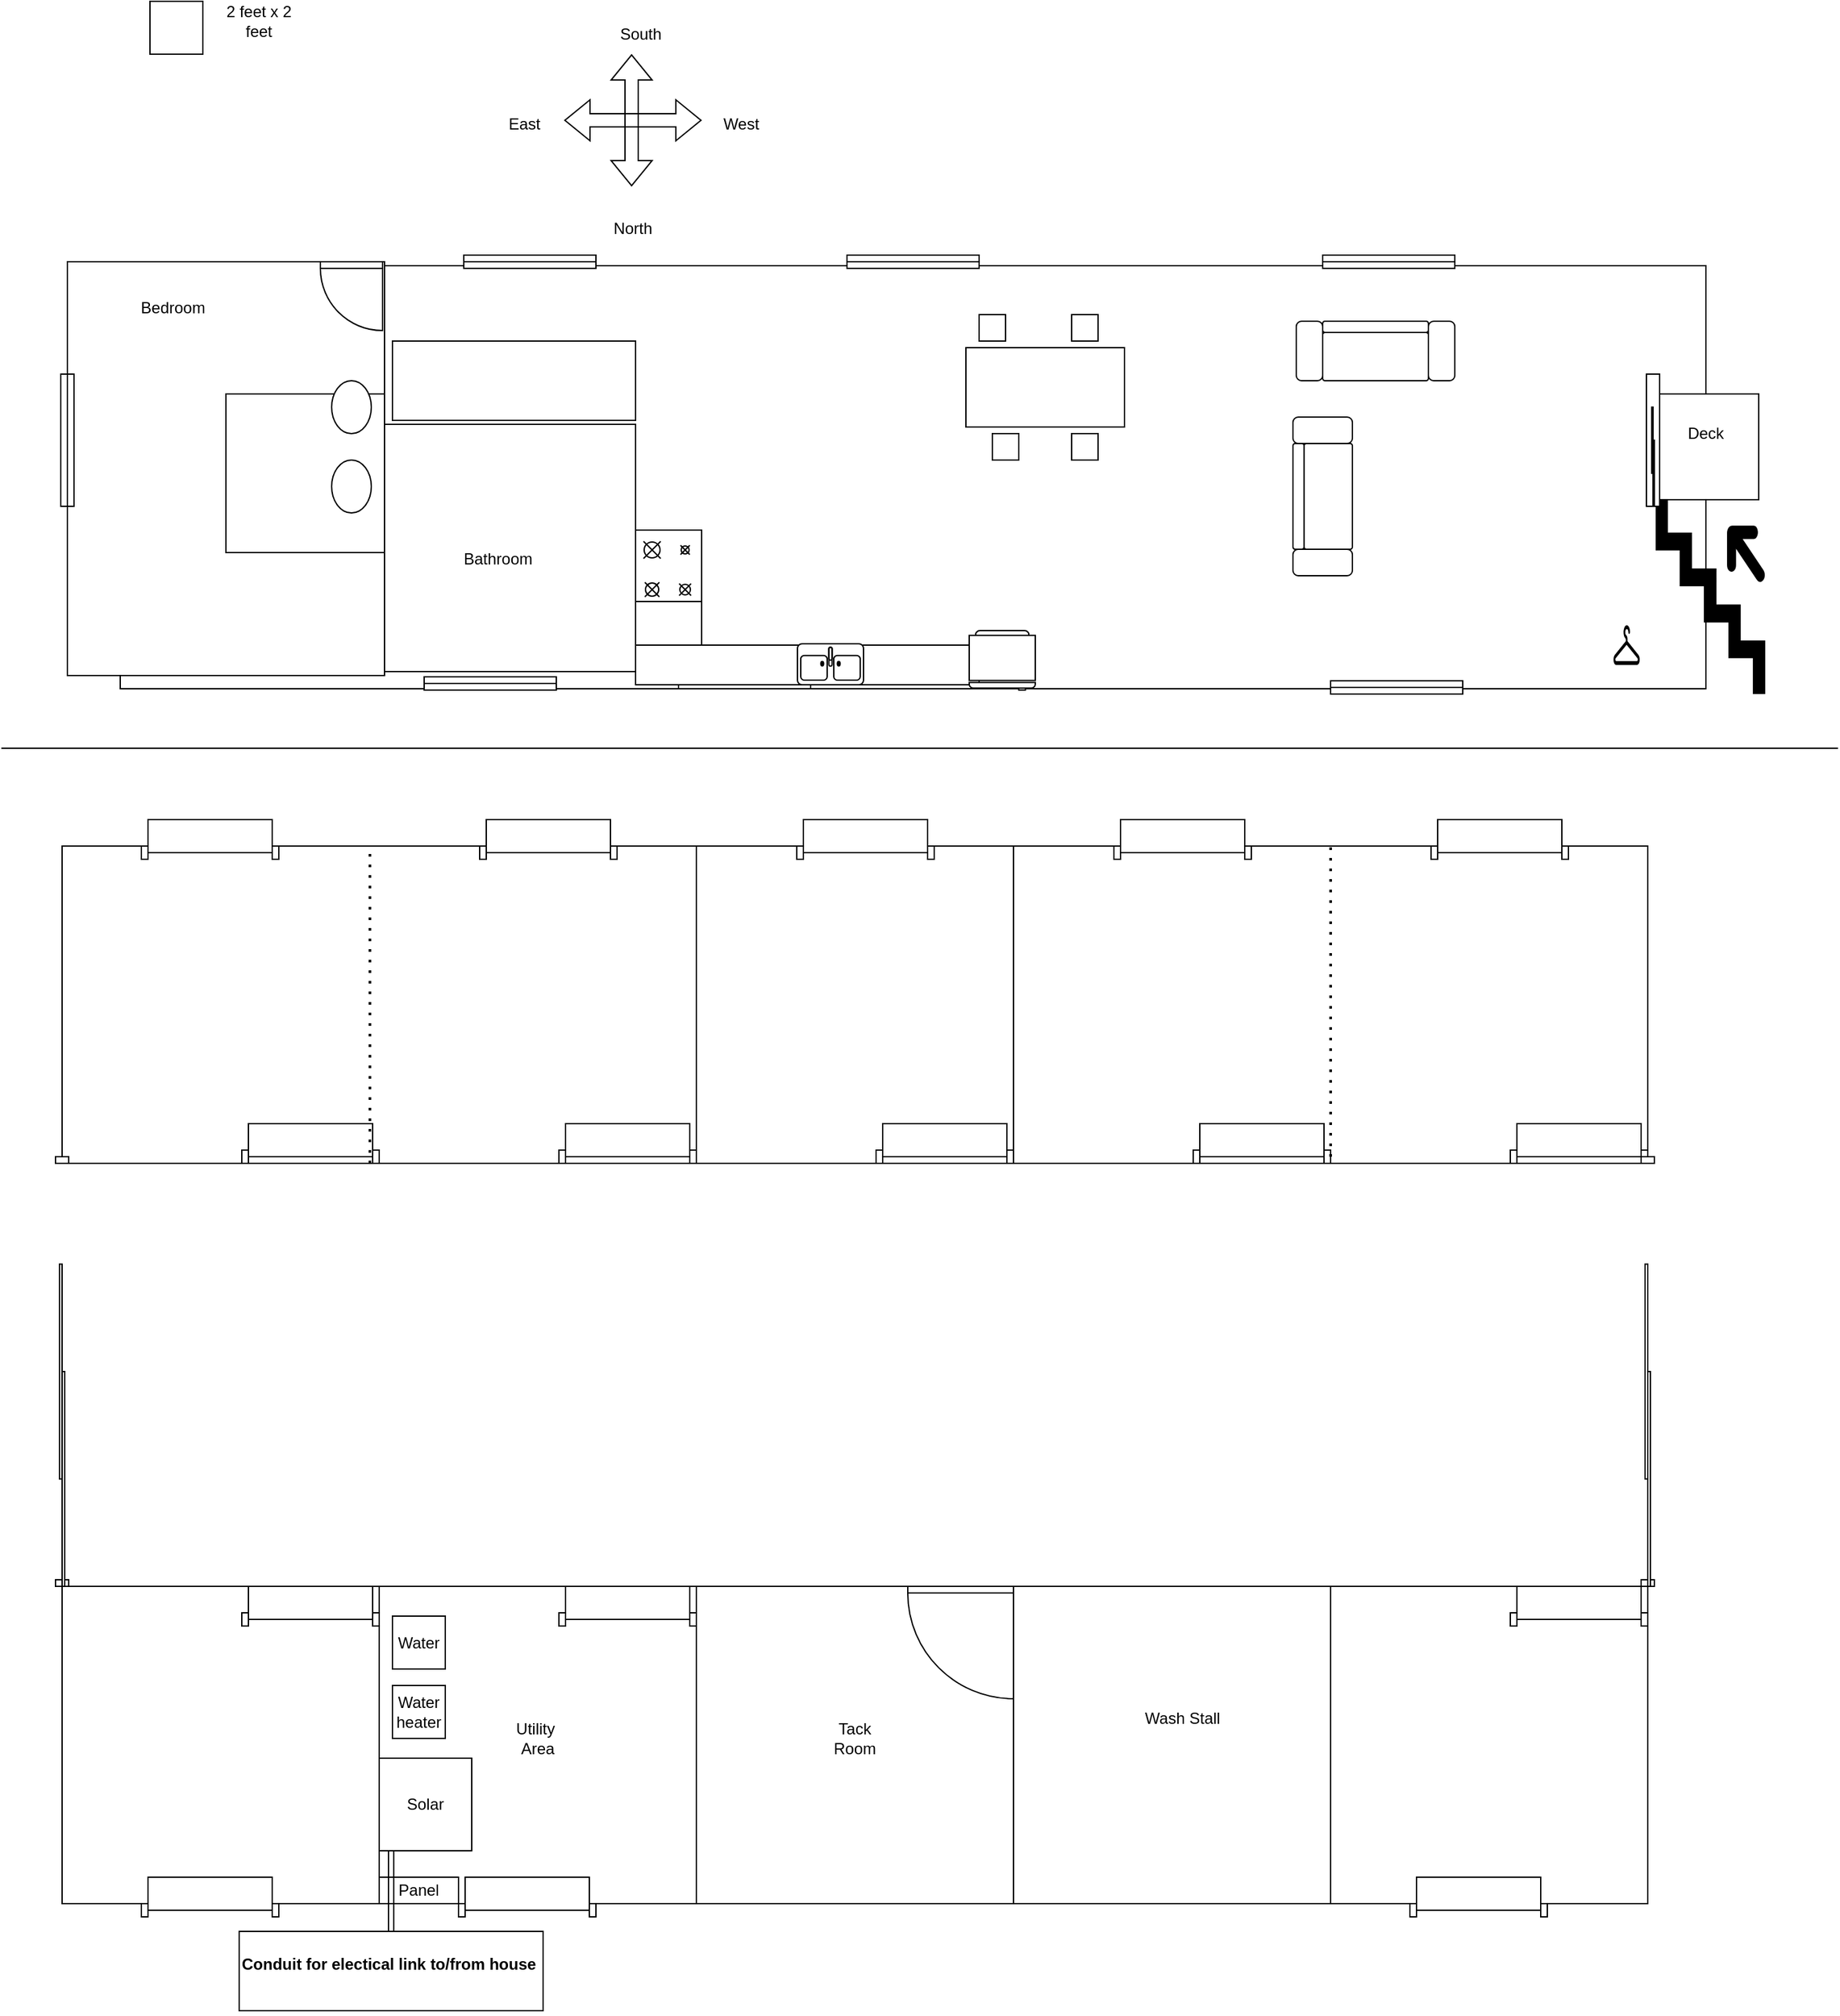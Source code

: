 <mxfile version="24.9.1">
  <diagram name="barn layouts" id="1bw2kLN_7pUAFRUjhU26">
    <mxGraphModel dx="1323" dy="717" grid="1" gridSize="10" guides="1" tooltips="1" connect="1" arrows="1" fold="1" page="1" pageScale="1" pageWidth="850" pageHeight="1100" math="0" shadow="0">
      <root>
        <mxCell id="0" />
        <mxCell id="1" parent="0" />
        <mxCell id="Pz1WyP6sGXRsh5Ih0FiO-2" value="" style="rounded=0;whiteSpace=wrap;html=1;" parent="1" vertex="1">
          <mxGeometry x="290" y="440" width="1200" height="320" as="geometry" />
        </mxCell>
        <mxCell id="Pz1WyP6sGXRsh5Ih0FiO-3" value="" style="rounded=0;whiteSpace=wrap;html=1;" parent="1" vertex="1">
          <mxGeometry x="250" y="437" width="240" height="313" as="geometry" />
        </mxCell>
        <mxCell id="Pz1WyP6sGXRsh5Ih0FiO-6" value="Bedroom" style="text;html=1;align=center;verticalAlign=middle;whiteSpace=wrap;rounded=0;" parent="1" vertex="1">
          <mxGeometry x="300" y="457" width="60" height="30" as="geometry" />
        </mxCell>
        <mxCell id="Pz1WyP6sGXRsh5Ih0FiO-7" value="" style="whiteSpace=wrap;html=1;aspect=fixed;" parent="1" vertex="1">
          <mxGeometry x="370" y="537" width="120" height="120" as="geometry" />
        </mxCell>
        <mxCell id="Pz1WyP6sGXRsh5Ih0FiO-8" value="" style="ellipse;whiteSpace=wrap;html=1;" parent="1" vertex="1">
          <mxGeometry x="450" y="527" width="30" height="40" as="geometry" />
        </mxCell>
        <mxCell id="Pz1WyP6sGXRsh5Ih0FiO-9" value="" style="ellipse;whiteSpace=wrap;html=1;" parent="1" vertex="1">
          <mxGeometry x="450" y="587" width="30" height="40" as="geometry" />
        </mxCell>
        <mxCell id="Pz1WyP6sGXRsh5Ih0FiO-10" value="" style="rounded=0;whiteSpace=wrap;html=1;" parent="1" vertex="1">
          <mxGeometry x="490" y="560" width="190" height="187" as="geometry" />
        </mxCell>
        <mxCell id="Pz1WyP6sGXRsh5Ih0FiO-12" value="Bathroom" style="text;html=1;align=center;verticalAlign=middle;whiteSpace=wrap;rounded=0;" parent="1" vertex="1">
          <mxGeometry x="546.25" y="647" width="60" height="30" as="geometry" />
        </mxCell>
        <mxCell id="Pz1WyP6sGXRsh5Ih0FiO-14" value="West" style="text;html=1;align=center;verticalAlign=middle;whiteSpace=wrap;rounded=0;" parent="1" vertex="1">
          <mxGeometry x="730" y="318" width="60" height="30" as="geometry" />
        </mxCell>
        <mxCell id="Pz1WyP6sGXRsh5Ih0FiO-15" value="East" style="text;html=1;align=center;verticalAlign=middle;whiteSpace=wrap;rounded=0;" parent="1" vertex="1">
          <mxGeometry x="566" y="318" width="60" height="30" as="geometry" />
        </mxCell>
        <mxCell id="Pz1WyP6sGXRsh5Ih0FiO-16" value="" style="shape=mxgraph.signs.travel.upstairs;html=1;pointerEvents=1;fillColor=#000000;strokeColor=none;verticalLabelPosition=bottom;verticalAlign=top;align=center;rotation=-90;" parent="1" vertex="1">
          <mxGeometry x="1420" y="647" width="149" height="85" as="geometry" />
        </mxCell>
        <mxCell id="Pz1WyP6sGXRsh5Ih0FiO-17" value="" style="whiteSpace=wrap;html=1;aspect=fixed;" parent="1" vertex="1">
          <mxGeometry x="1450" y="537" width="80" height="80" as="geometry" />
        </mxCell>
        <mxCell id="Pz1WyP6sGXRsh5Ih0FiO-18" value="Deck" style="text;html=1;align=center;verticalAlign=middle;whiteSpace=wrap;rounded=0;" parent="1" vertex="1">
          <mxGeometry x="1460" y="552" width="60" height="30" as="geometry" />
        </mxCell>
        <mxCell id="Pz1WyP6sGXRsh5Ih0FiO-19" value="" style="verticalLabelPosition=bottom;html=1;verticalAlign=top;align=center;shape=mxgraph.floorplan.windowGlider;dx=0.25;rotation=-90;" parent="1" vertex="1">
          <mxGeometry x="1400" y="567" width="100" height="10" as="geometry" />
        </mxCell>
        <mxCell id="Pz1WyP6sGXRsh5Ih0FiO-20" value="" style="verticalLabelPosition=bottom;html=1;verticalAlign=top;align=center;shape=mxgraph.floorplan.window;rotation=-90;" parent="1" vertex="1">
          <mxGeometry x="200" y="567" width="100" height="10" as="geometry" />
        </mxCell>
        <mxCell id="Pz1WyP6sGXRsh5Ih0FiO-23" value="" style="verticalLabelPosition=bottom;html=1;verticalAlign=top;align=center;shape=mxgraph.floorplan.window;" parent="1" vertex="1">
          <mxGeometry x="840" y="432" width="100" height="10" as="geometry" />
        </mxCell>
        <mxCell id="Pz1WyP6sGXRsh5Ih0FiO-24" value="" style="verticalLabelPosition=bottom;html=1;verticalAlign=top;align=center;shape=mxgraph.floorplan.window;" parent="1" vertex="1">
          <mxGeometry x="550" y="432" width="100" height="10" as="geometry" />
        </mxCell>
        <mxCell id="Pz1WyP6sGXRsh5Ih0FiO-25" value="" style="verticalLabelPosition=bottom;html=1;verticalAlign=top;align=center;shape=mxgraph.floorplan.window;" parent="1" vertex="1">
          <mxGeometry x="712.5" y="750" width="100" height="10" as="geometry" />
        </mxCell>
        <mxCell id="Pz1WyP6sGXRsh5Ih0FiO-26" value="" style="verticalLabelPosition=bottom;html=1;verticalAlign=top;align=center;shape=mxgraph.floorplan.window;" parent="1" vertex="1">
          <mxGeometry x="1206" y="754" width="100" height="10" as="geometry" />
        </mxCell>
        <mxCell id="Pz1WyP6sGXRsh5Ih0FiO-27" value="" style="verticalLabelPosition=bottom;html=1;verticalAlign=top;align=center;shape=mxgraph.floorplan.window;" parent="1" vertex="1">
          <mxGeometry x="1200" y="432" width="100" height="10" as="geometry" />
        </mxCell>
        <mxCell id="Pz1WyP6sGXRsh5Ih0FiO-28" value="" style="verticalLabelPosition=bottom;html=1;verticalAlign=top;align=center;shape=mxgraph.floorplan.window;" parent="1" vertex="1">
          <mxGeometry x="520" y="751" width="100" height="10" as="geometry" />
        </mxCell>
        <mxCell id="Pz1WyP6sGXRsh5Ih0FiO-29" value="" style="verticalLabelPosition=bottom;html=1;verticalAlign=top;align=center;shape=mxgraph.floorplan.range_1;" parent="1" vertex="1">
          <mxGeometry x="680" y="640" width="50" height="62" as="geometry" />
        </mxCell>
        <mxCell id="Pz1WyP6sGXRsh5Ih0FiO-30" value="" style="rounded=0;whiteSpace=wrap;html=1;" parent="1" vertex="1">
          <mxGeometry x="680" y="694" width="50" height="60" as="geometry" />
        </mxCell>
        <mxCell id="Pz1WyP6sGXRsh5Ih0FiO-31" value="" style="rounded=0;whiteSpace=wrap;html=1;" parent="1" vertex="1">
          <mxGeometry x="680" y="727" width="260" height="30" as="geometry" />
        </mxCell>
        <mxCell id="Pz1WyP6sGXRsh5Ih0FiO-32" value="" style="verticalLabelPosition=bottom;html=1;verticalAlign=top;align=center;shape=mxgraph.floorplan.sink_double2;" parent="1" vertex="1">
          <mxGeometry x="802.5" y="726" width="50" height="31" as="geometry" />
        </mxCell>
        <mxCell id="Pz1WyP6sGXRsh5Ih0FiO-33" value="" style="verticalLabelPosition=bottom;html=1;verticalAlign=top;align=center;shape=mxgraph.floorplan.refrigerator;" parent="1" vertex="1">
          <mxGeometry x="932.5" y="716" width="50" height="45" as="geometry" />
        </mxCell>
        <mxCell id="Pz1WyP6sGXRsh5Ih0FiO-34" value="" style="verticalLabelPosition=bottom;html=1;verticalAlign=top;align=center;shape=mxgraph.floorplan.sofa;" parent="1" vertex="1">
          <mxGeometry x="1180" y="482" width="120" height="45" as="geometry" />
        </mxCell>
        <mxCell id="Pz1WyP6sGXRsh5Ih0FiO-36" value="" style="verticalLabelPosition=bottom;html=1;verticalAlign=top;align=center;shape=mxgraph.floorplan.sofa;rotation=-90;" parent="1" vertex="1">
          <mxGeometry x="1140" y="592" width="120" height="45" as="geometry" />
        </mxCell>
        <mxCell id="Pz1WyP6sGXRsh5Ih0FiO-38" value="" style="rounded=0;whiteSpace=wrap;html=1;" parent="1" vertex="1">
          <mxGeometry x="930" y="502" width="120" height="60" as="geometry" />
        </mxCell>
        <mxCell id="Pz1WyP6sGXRsh5Ih0FiO-40" value="" style="whiteSpace=wrap;html=1;aspect=fixed;" parent="1" vertex="1">
          <mxGeometry x="940" y="477" width="20" height="20" as="geometry" />
        </mxCell>
        <mxCell id="Pz1WyP6sGXRsh5Ih0FiO-41" value="" style="whiteSpace=wrap;html=1;aspect=fixed;" parent="1" vertex="1">
          <mxGeometry x="1010" y="477" width="20" height="20" as="geometry" />
        </mxCell>
        <mxCell id="Pz1WyP6sGXRsh5Ih0FiO-42" value="" style="whiteSpace=wrap;html=1;aspect=fixed;" parent="1" vertex="1">
          <mxGeometry x="1010" y="567" width="20" height="20" as="geometry" />
        </mxCell>
        <mxCell id="Pz1WyP6sGXRsh5Ih0FiO-45" value="" style="whiteSpace=wrap;html=1;aspect=fixed;" parent="1" vertex="1">
          <mxGeometry x="950" y="567" width="20" height="20" as="geometry" />
        </mxCell>
        <mxCell id="Pz1WyP6sGXRsh5Ih0FiO-46" value="" style="shape=mxgraph.signs.travel.coat_check;html=1;pointerEvents=1;fillColor=#000000;strokeColor=none;verticalLabelPosition=bottom;verticalAlign=top;align=center;" parent="1" vertex="1">
          <mxGeometry x="1420" y="712" width="20" height="30" as="geometry" />
        </mxCell>
        <mxCell id="HXqWQ5OlSbTPL7ygvsq--1" value="" style="rounded=0;whiteSpace=wrap;html=1;" parent="1" vertex="1">
          <mxGeometry x="246" y="879" width="1200" height="240" as="geometry" />
        </mxCell>
        <mxCell id="HXqWQ5OlSbTPL7ygvsq--2" value="" style="rounded=0;whiteSpace=wrap;html=1;" parent="1" vertex="1">
          <mxGeometry x="246" y="1439" width="1200" height="240" as="geometry" />
        </mxCell>
        <mxCell id="1PrPK5rhY788J8MFo_wC-4" value="" style="verticalLabelPosition=bottom;html=1;verticalAlign=top;align=center;shape=mxgraph.floorplan.doorOverhead;" parent="1" vertex="1">
          <mxGeometry x="382" y="1089" width="104" height="30" as="geometry" />
        </mxCell>
        <mxCell id="1PrPK5rhY788J8MFo_wC-6" value="" style="verticalLabelPosition=bottom;html=1;verticalAlign=top;align=center;shape=mxgraph.floorplan.doorOverhead;" parent="1" vertex="1">
          <mxGeometry x="622" y="1089" width="104" height="30" as="geometry" />
        </mxCell>
        <mxCell id="1PrPK5rhY788J8MFo_wC-7" value="" style="verticalLabelPosition=bottom;html=1;verticalAlign=top;align=center;shape=mxgraph.floorplan.doorOverhead;" parent="1" vertex="1">
          <mxGeometry x="562" y="859" width="104" height="30" as="geometry" />
        </mxCell>
        <mxCell id="1PrPK5rhY788J8MFo_wC-2" value="" style="verticalLabelPosition=bottom;html=1;verticalAlign=top;align=center;shape=mxgraph.floorplan.doorOverhead;" parent="1" vertex="1">
          <mxGeometry x="306" y="859" width="104" height="30" as="geometry" />
        </mxCell>
        <mxCell id="1PrPK5rhY788J8MFo_wC-8" value="" style="whiteSpace=wrap;html=1;aspect=fixed;" parent="1" vertex="1">
          <mxGeometry x="726" y="879" width="240" height="240" as="geometry" />
        </mxCell>
        <mxCell id="1PrPK5rhY788J8MFo_wC-9" value="" style="verticalLabelPosition=bottom;html=1;verticalAlign=top;align=center;shape=mxgraph.floorplan.doorOverhead;" parent="1" vertex="1">
          <mxGeometry x="862" y="1089" width="104" height="30" as="geometry" />
        </mxCell>
        <mxCell id="1PrPK5rhY788J8MFo_wC-10" value="" style="verticalLabelPosition=bottom;html=1;verticalAlign=top;align=center;shape=mxgraph.floorplan.doorOverhead;" parent="1" vertex="1">
          <mxGeometry x="802" y="859" width="104" height="30" as="geometry" />
        </mxCell>
        <mxCell id="1PrPK5rhY788J8MFo_wC-12" value="" style="verticalLabelPosition=bottom;html=1;verticalAlign=top;align=center;shape=mxgraph.floorplan.doorOverhead;" parent="1" vertex="1">
          <mxGeometry x="1102" y="1089" width="104" height="30" as="geometry" />
        </mxCell>
        <mxCell id="1PrPK5rhY788J8MFo_wC-13" value="" style="verticalLabelPosition=bottom;html=1;verticalAlign=top;align=center;shape=mxgraph.floorplan.doorOverhead;" parent="1" vertex="1">
          <mxGeometry x="1042" y="859" width="104" height="30" as="geometry" />
        </mxCell>
        <mxCell id="1PrPK5rhY788J8MFo_wC-15" value="" style="verticalLabelPosition=bottom;html=1;verticalAlign=top;align=center;shape=mxgraph.floorplan.doorOverhead;" parent="1" vertex="1">
          <mxGeometry x="1342" y="1089" width="104" height="30" as="geometry" />
        </mxCell>
        <mxCell id="1PrPK5rhY788J8MFo_wC-16" value="" style="verticalLabelPosition=bottom;html=1;verticalAlign=top;align=center;shape=mxgraph.floorplan.doorOverhead;" parent="1" vertex="1">
          <mxGeometry x="1282" y="859" width="104" height="30" as="geometry" />
        </mxCell>
        <mxCell id="1PrPK5rhY788J8MFo_wC-17" value="" style="whiteSpace=wrap;html=1;aspect=fixed;" parent="1" vertex="1">
          <mxGeometry x="246" y="1439" width="240" height="240" as="geometry" />
        </mxCell>
        <mxCell id="1PrPK5rhY788J8MFo_wC-18" value="" style="verticalLabelPosition=bottom;html=1;verticalAlign=top;align=center;shape=mxgraph.floorplan.doorOverhead;" parent="1" vertex="1">
          <mxGeometry x="306" y="1659" width="104" height="30" as="geometry" />
        </mxCell>
        <mxCell id="1PrPK5rhY788J8MFo_wC-19" value="" style="verticalLabelPosition=bottom;html=1;verticalAlign=top;align=center;shape=mxgraph.floorplan.doorOverhead;" parent="1" vertex="1">
          <mxGeometry x="382" y="1439" width="104" height="30" as="geometry" />
        </mxCell>
        <mxCell id="1PrPK5rhY788J8MFo_wC-20" value="" style="whiteSpace=wrap;html=1;aspect=fixed;" parent="1" vertex="1">
          <mxGeometry x="486" y="1439" width="240" height="240" as="geometry" />
        </mxCell>
        <mxCell id="1PrPK5rhY788J8MFo_wC-21" value="" style="verticalLabelPosition=bottom;html=1;verticalAlign=top;align=center;shape=mxgraph.floorplan.doorOverhead;" parent="1" vertex="1">
          <mxGeometry x="546" y="1659" width="104" height="30" as="geometry" />
        </mxCell>
        <mxCell id="1PrPK5rhY788J8MFo_wC-22" value="" style="verticalLabelPosition=bottom;html=1;verticalAlign=top;align=center;shape=mxgraph.floorplan.doorOverhead;" parent="1" vertex="1">
          <mxGeometry x="622" y="1439" width="104" height="30" as="geometry" />
        </mxCell>
        <mxCell id="1PrPK5rhY788J8MFo_wC-23" value="" style="whiteSpace=wrap;html=1;aspect=fixed;" parent="1" vertex="1">
          <mxGeometry x="726" y="1439" width="240" height="240" as="geometry" />
        </mxCell>
        <mxCell id="1PrPK5rhY788J8MFo_wC-26" value="" style="whiteSpace=wrap;html=1;aspect=fixed;" parent="1" vertex="1">
          <mxGeometry x="966" y="1439" width="240" height="240" as="geometry" />
        </mxCell>
        <mxCell id="1PrPK5rhY788J8MFo_wC-29" value="" style="whiteSpace=wrap;html=1;aspect=fixed;" parent="1" vertex="1">
          <mxGeometry x="1206" y="1439" width="240" height="240" as="geometry" />
        </mxCell>
        <mxCell id="1PrPK5rhY788J8MFo_wC-30" value="" style="verticalLabelPosition=bottom;html=1;verticalAlign=top;align=center;shape=mxgraph.floorplan.doorOverhead;" parent="1" vertex="1">
          <mxGeometry x="1266" y="1659" width="104" height="30" as="geometry" />
        </mxCell>
        <mxCell id="1PrPK5rhY788J8MFo_wC-31" value="" style="verticalLabelPosition=bottom;html=1;verticalAlign=top;align=center;shape=mxgraph.floorplan.doorOverhead;" parent="1" vertex="1">
          <mxGeometry x="1342" y="1439" width="104" height="30" as="geometry" />
        </mxCell>
        <mxCell id="1PrPK5rhY788J8MFo_wC-32" value="Wash Stall" style="text;html=1;align=center;verticalAlign=middle;whiteSpace=wrap;rounded=0;" parent="1" vertex="1">
          <mxGeometry x="1064" y="1524" width="60" height="30" as="geometry" />
        </mxCell>
        <mxCell id="1PrPK5rhY788J8MFo_wC-33" value="" style="verticalLabelPosition=bottom;html=1;verticalAlign=top;align=center;shape=mxgraph.floorplan.doorRight;aspect=fixed;" parent="1" vertex="1">
          <mxGeometry x="886" y="1439" width="80" height="85" as="geometry" />
        </mxCell>
        <mxCell id="1PrPK5rhY788J8MFo_wC-34" value="Tack Room" style="text;html=1;align=center;verticalAlign=middle;whiteSpace=wrap;rounded=0;" parent="1" vertex="1">
          <mxGeometry x="816" y="1539" width="60" height="30" as="geometry" />
        </mxCell>
        <mxCell id="1PrPK5rhY788J8MFo_wC-35" value="Utility&amp;nbsp;&lt;div&gt;Area&lt;/div&gt;" style="text;html=1;align=center;verticalAlign=middle;whiteSpace=wrap;rounded=0;" parent="1" vertex="1">
          <mxGeometry x="576" y="1539" width="60" height="30" as="geometry" />
        </mxCell>
        <mxCell id="1PrPK5rhY788J8MFo_wC-36" value="Solar" style="rounded=0;whiteSpace=wrap;html=1;" parent="1" vertex="1">
          <mxGeometry x="486" y="1569" width="70" height="70" as="geometry" />
        </mxCell>
        <mxCell id="1PrPK5rhY788J8MFo_wC-37" value="Water" style="rounded=0;whiteSpace=wrap;html=1;" parent="1" vertex="1">
          <mxGeometry x="496" y="1461.5" width="40" height="40" as="geometry" />
        </mxCell>
        <mxCell id="1PrPK5rhY788J8MFo_wC-39" value="Water&lt;br&gt;heater" style="rounded=0;whiteSpace=wrap;html=1;" parent="1" vertex="1">
          <mxGeometry x="496" y="1514" width="40" height="40" as="geometry" />
        </mxCell>
        <mxCell id="1PrPK5rhY788J8MFo_wC-41" value="Panel" style="rounded=0;whiteSpace=wrap;html=1;" parent="1" vertex="1">
          <mxGeometry x="486" y="1659" width="60" height="20" as="geometry" />
        </mxCell>
        <mxCell id="1PrPK5rhY788J8MFo_wC-42" value="" style="verticalLabelPosition=bottom;html=1;verticalAlign=top;align=center;shape=mxgraph.floorplan.doorSlidingGlass;dx=0.25;rotation=-90;" parent="1" vertex="1">
          <mxGeometry x="83.5" y="1271.5" width="325" height="10" as="geometry" />
        </mxCell>
        <mxCell id="1PrPK5rhY788J8MFo_wC-43" value="" style="verticalLabelPosition=bottom;html=1;verticalAlign=top;align=center;shape=mxgraph.floorplan.doorSlidingGlass;dx=0.25;rotation=-90;" parent="1" vertex="1">
          <mxGeometry x="1283.5" y="1271.5" width="325" height="10" as="geometry" />
        </mxCell>
        <mxCell id="1PrPK5rhY788J8MFo_wC-46" value="" style="shape=flexArrow;endArrow=classic;startArrow=classic;html=1;rounded=0;entryX=0;entryY=0.5;entryDx=0;entryDy=0;" parent="1" edge="1">
          <mxGeometry width="100" height="100" relative="1" as="geometry">
            <mxPoint x="626.0" y="330.0" as="sourcePoint" />
            <mxPoint x="730" y="330.0" as="targetPoint" />
          </mxGeometry>
        </mxCell>
        <mxCell id="1PrPK5rhY788J8MFo_wC-47" value="North" style="text;html=1;align=center;verticalAlign=middle;whiteSpace=wrap;rounded=0;" parent="1" vertex="1">
          <mxGeometry x="648" y="397" width="60" height="30" as="geometry" />
        </mxCell>
        <mxCell id="1PrPK5rhY788J8MFo_wC-48" value="South" style="text;html=1;align=center;verticalAlign=middle;whiteSpace=wrap;rounded=0;" parent="1" vertex="1">
          <mxGeometry x="654" y="250" width="60" height="30" as="geometry" />
        </mxCell>
        <mxCell id="1PrPK5rhY788J8MFo_wC-49" value="" style="shape=flexArrow;endArrow=classic;startArrow=classic;html=1;rounded=0;entryX=0.5;entryY=1;entryDx=0;entryDy=0;" parent="1" edge="1">
          <mxGeometry width="100" height="100" relative="1" as="geometry">
            <mxPoint x="677" y="380" as="sourcePoint" />
            <mxPoint x="677" y="280.0" as="targetPoint" />
          </mxGeometry>
        </mxCell>
        <mxCell id="1PrPK5rhY788J8MFo_wC-51" value="" style="whiteSpace=wrap;html=1;aspect=fixed;" parent="1" vertex="1">
          <mxGeometry x="312.5" y="240" width="40" height="40" as="geometry" />
        </mxCell>
        <mxCell id="1PrPK5rhY788J8MFo_wC-52" value="2 feet x 2 feet" style="text;html=1;align=center;verticalAlign=middle;whiteSpace=wrap;rounded=0;" parent="1" vertex="1">
          <mxGeometry x="365" y="240" width="60" height="30" as="geometry" />
        </mxCell>
        <mxCell id="1PrPK5rhY788J8MFo_wC-53" value="" style="verticalLabelPosition=bottom;html=1;verticalAlign=top;align=center;shape=mxgraph.floorplan.doorRight;aspect=fixed;" parent="1" vertex="1">
          <mxGeometry x="441.47" y="437" width="47.06" height="50" as="geometry" />
        </mxCell>
        <mxCell id="1PrPK5rhY788J8MFo_wC-60" value="" style="endArrow=none;dashed=1;html=1;dashPattern=1 3;strokeWidth=2;rounded=0;" parent="1" edge="1">
          <mxGeometry width="50" height="50" relative="1" as="geometry">
            <mxPoint x="478.95" y="1119" as="sourcePoint" />
            <mxPoint x="478.95" y="879" as="targetPoint" />
          </mxGeometry>
        </mxCell>
        <mxCell id="1PrPK5rhY788J8MFo_wC-61" value="" style="endArrow=none;dashed=1;html=1;dashPattern=1 3;strokeWidth=2;rounded=0;" parent="1" edge="1">
          <mxGeometry width="50" height="50" relative="1" as="geometry">
            <mxPoint x="1206" y="1114" as="sourcePoint" />
            <mxPoint x="1206" y="874" as="targetPoint" />
          </mxGeometry>
        </mxCell>
        <mxCell id="1PrPK5rhY788J8MFo_wC-62" value="" style="line;strokeWidth=1;rotatable=0;dashed=0;labelPosition=right;align=left;verticalAlign=middle;spacingTop=0;spacingLeft=6;points=[];portConstraint=eastwest;" parent="1" vertex="1">
          <mxGeometry x="200" y="800" width="1390" height="10" as="geometry" />
        </mxCell>
        <mxCell id="73Mp4HW7RY5cai5vXCNP-5" value="" style="shape=link;html=1;rounded=0;exitX=0.131;exitY=1;exitDx=0;exitDy=0;exitPerimeter=0;" parent="1" target="73Mp4HW7RY5cai5vXCNP-6" edge="1">
          <mxGeometry width="100" relative="1" as="geometry">
            <mxPoint x="495" y="1639" as="sourcePoint" />
            <mxPoint x="520" y="1760" as="targetPoint" />
          </mxGeometry>
        </mxCell>
        <mxCell id="73Mp4HW7RY5cai5vXCNP-6" value="&lt;h1 style=&quot;margin-top: 0px;&quot;&gt;&lt;font style=&quot;font-size: 12px;&quot;&gt;Conduit for electical link to/from house&lt;/font&gt;&lt;/h1&gt;" style="text;html=1;whiteSpace=wrap;overflow=hidden;rounded=0;strokeColor=default;" parent="1" vertex="1">
          <mxGeometry x="380" y="1700" width="230" height="60" as="geometry" />
        </mxCell>
        <mxCell id="zIE6sgV4vXfkruaz9dAc-3" value="" style="rounded=0;whiteSpace=wrap;html=1;" vertex="1" parent="1">
          <mxGeometry x="496" y="497" width="184" height="60" as="geometry" />
        </mxCell>
      </root>
    </mxGraphModel>
  </diagram>
</mxfile>
